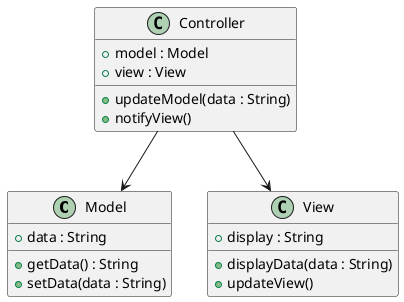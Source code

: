 @startuml
'title: Worttrainer Reloaded'

class Model {
  +data : String
  +getData() : String
  +setData(data : String)
}

class View {
  +display : String
  +displayData(data : String)
  +updateView()
}

class Controller {
  +model : Model
  +view : View
  +updateModel(data : String)
  +notifyView()
}

Controller --> Model
Controller --> View

@enduml
